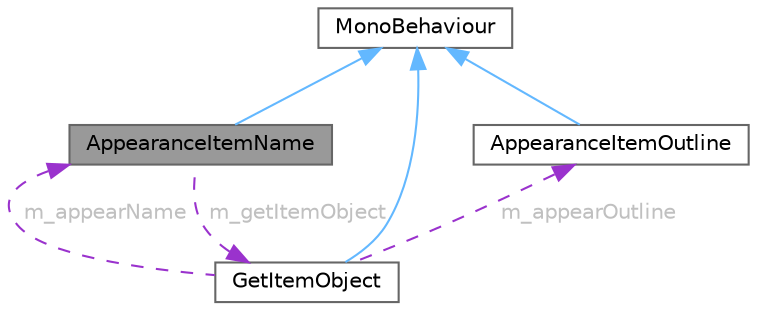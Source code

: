 digraph "AppearanceItemName"
{
 // LATEX_PDF_SIZE
  bgcolor="transparent";
  edge [fontname=Helvetica,fontsize=10,labelfontname=Helvetica,labelfontsize=10];
  node [fontname=Helvetica,fontsize=10,shape=box,height=0.2,width=0.4];
  Node1 [id="Node000001",label="AppearanceItemName",height=0.2,width=0.4,color="gray40", fillcolor="grey60", style="filled", fontcolor="black",tooltip=" "];
  Node2 -> Node1 [id="edge1_Node000001_Node000002",dir="back",color="steelblue1",style="solid",tooltip=" "];
  Node2 [id="Node000002",label="MonoBehaviour",height=0.2,width=0.4,color="gray40", fillcolor="white", style="filled",tooltip=" "];
  Node3 -> Node1 [id="edge2_Node000001_Node000003",dir="back",color="darkorchid3",style="dashed",tooltip=" ",label=" m_getItemObject",fontcolor="grey" ];
  Node3 [id="Node000003",label="GetItemObject",height=0.2,width=0.4,color="gray40", fillcolor="white", style="filled",URL="$class_get_item_object.html",tooltip=" "];
  Node2 -> Node3 [id="edge3_Node000003_Node000002",dir="back",color="steelblue1",style="solid",tooltip=" "];
  Node1 -> Node3 [id="edge4_Node000003_Node000001",dir="back",color="darkorchid3",style="dashed",tooltip=" ",label=" m_appearName",fontcolor="grey" ];
  Node4 -> Node3 [id="edge5_Node000003_Node000004",dir="back",color="darkorchid3",style="dashed",tooltip=" ",label=" m_appearOutline",fontcolor="grey" ];
  Node4 [id="Node000004",label="AppearanceItemOutline",height=0.2,width=0.4,color="gray40", fillcolor="white", style="filled",URL="$class_appearance_item_outline.html",tooltip=" "];
  Node2 -> Node4 [id="edge6_Node000004_Node000002",dir="back",color="steelblue1",style="solid",tooltip=" "];
}
